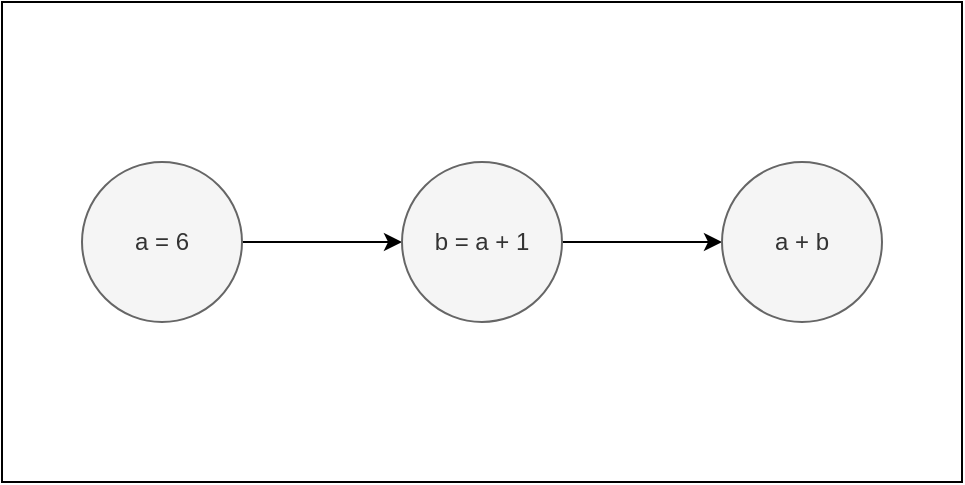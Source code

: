 <mxfile version="28.1.2">
  <diagram name="Page-1" id="qK519d3kd7VU2vxUsMH5">
    <mxGraphModel dx="1028" dy="611" grid="1" gridSize="10" guides="1" tooltips="1" connect="1" arrows="1" fold="1" page="1" pageScale="1" pageWidth="850" pageHeight="1100" math="0" shadow="0">
      <root>
        <mxCell id="0" />
        <mxCell id="1" parent="0" />
        <mxCell id="S2fSzjKHqOBQGdU4S3yI-6" value="" style="rounded=0;whiteSpace=wrap;html=1;" vertex="1" parent="1">
          <mxGeometry x="160" y="160" width="480" height="240" as="geometry" />
        </mxCell>
        <mxCell id="S2fSzjKHqOBQGdU4S3yI-4" style="edgeStyle=orthogonalEdgeStyle;rounded=0;orthogonalLoop=1;jettySize=auto;html=1;exitX=1;exitY=0.5;exitDx=0;exitDy=0;" edge="1" parent="1" source="S2fSzjKHqOBQGdU4S3yI-1" target="S2fSzjKHqOBQGdU4S3yI-2">
          <mxGeometry relative="1" as="geometry" />
        </mxCell>
        <mxCell id="S2fSzjKHqOBQGdU4S3yI-1" value="a = 6" style="ellipse;whiteSpace=wrap;html=1;aspect=fixed;fillColor=#f5f5f5;fontColor=#333333;strokeColor=#666666;" vertex="1" parent="1">
          <mxGeometry x="200" y="240" width="80" height="80" as="geometry" />
        </mxCell>
        <mxCell id="S2fSzjKHqOBQGdU4S3yI-5" style="edgeStyle=orthogonalEdgeStyle;rounded=0;orthogonalLoop=1;jettySize=auto;html=1;exitX=1;exitY=0.5;exitDx=0;exitDy=0;" edge="1" parent="1" source="S2fSzjKHqOBQGdU4S3yI-2" target="S2fSzjKHqOBQGdU4S3yI-3">
          <mxGeometry relative="1" as="geometry" />
        </mxCell>
        <mxCell id="S2fSzjKHqOBQGdU4S3yI-2" value="b = a + 1" style="ellipse;whiteSpace=wrap;html=1;aspect=fixed;fillColor=#f5f5f5;fontColor=#333333;strokeColor=#666666;" vertex="1" parent="1">
          <mxGeometry x="360" y="240" width="80" height="80" as="geometry" />
        </mxCell>
        <mxCell id="S2fSzjKHqOBQGdU4S3yI-3" value="a + b" style="ellipse;whiteSpace=wrap;html=1;aspect=fixed;fillColor=#f5f5f5;fontColor=#333333;strokeColor=#666666;" vertex="1" parent="1">
          <mxGeometry x="520" y="240" width="80" height="80" as="geometry" />
        </mxCell>
      </root>
    </mxGraphModel>
  </diagram>
</mxfile>
